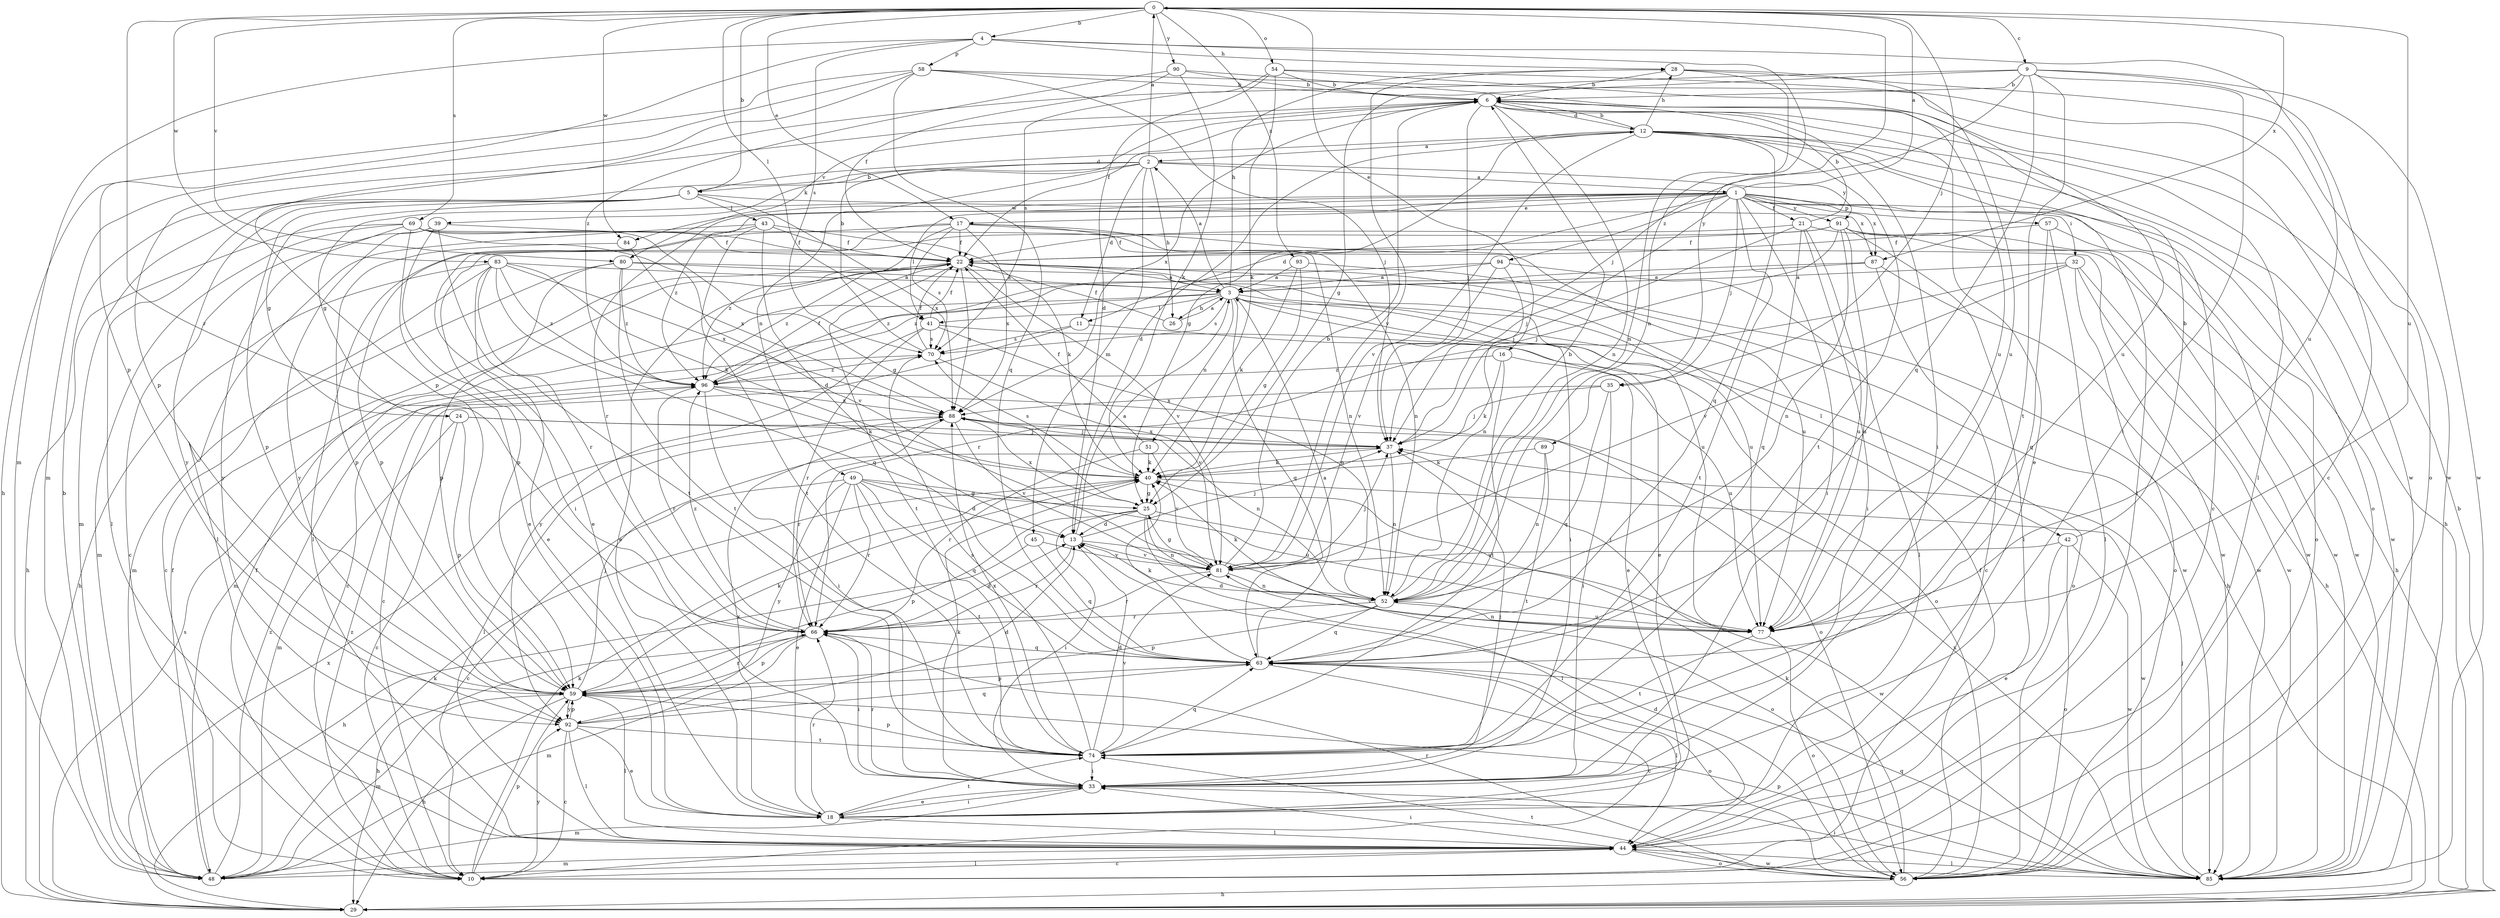 strict digraph  {
0;
1;
2;
3;
4;
5;
6;
9;
10;
11;
12;
13;
16;
17;
18;
21;
22;
24;
25;
26;
28;
29;
32;
33;
35;
37;
39;
40;
41;
42;
43;
44;
45;
48;
49;
51;
52;
54;
56;
57;
58;
59;
63;
66;
69;
70;
74;
77;
80;
81;
83;
84;
85;
87;
88;
89;
90;
91;
92;
93;
94;
96;
0 -> 4  [label=b];
0 -> 5  [label=b];
0 -> 9  [label=c];
0 -> 16  [label=e];
0 -> 17  [label=e];
0 -> 35  [label=j];
0 -> 41  [label=l];
0 -> 54  [label=o];
0 -> 66  [label=r];
0 -> 69  [label=s];
0 -> 77  [label=u];
0 -> 80  [label=v];
0 -> 83  [label=w];
0 -> 84  [label=w];
0 -> 87  [label=x];
0 -> 89  [label=y];
0 -> 90  [label=y];
0 -> 93  [label=z];
1 -> 0  [label=a];
1 -> 11  [label=d];
1 -> 17  [label=e];
1 -> 21  [label=f];
1 -> 24  [label=g];
1 -> 32  [label=i];
1 -> 33  [label=i];
1 -> 35  [label=j];
1 -> 37  [label=j];
1 -> 41  [label=l];
1 -> 56  [label=o];
1 -> 57  [label=p];
1 -> 66  [label=r];
1 -> 74  [label=t];
1 -> 84  [label=w];
1 -> 85  [label=w];
1 -> 87  [label=x];
1 -> 91  [label=y];
1 -> 94  [label=z];
1 -> 96  [label=z];
2 -> 0  [label=a];
2 -> 1  [label=a];
2 -> 5  [label=b];
2 -> 11  [label=d];
2 -> 26  [label=h];
2 -> 39  [label=k];
2 -> 45  [label=m];
2 -> 48  [label=m];
2 -> 49  [label=n];
2 -> 91  [label=y];
3 -> 2  [label=a];
3 -> 10  [label=c];
3 -> 18  [label=e];
3 -> 26  [label=h];
3 -> 28  [label=h];
3 -> 33  [label=i];
3 -> 41  [label=l];
3 -> 42  [label=l];
3 -> 48  [label=m];
3 -> 51  [label=n];
3 -> 56  [label=o];
3 -> 63  [label=q];
3 -> 70  [label=s];
4 -> 28  [label=h];
4 -> 48  [label=m];
4 -> 52  [label=n];
4 -> 58  [label=p];
4 -> 59  [label=p];
4 -> 70  [label=s];
4 -> 77  [label=u];
5 -> 12  [label=d];
5 -> 24  [label=g];
5 -> 43  [label=l];
5 -> 44  [label=l];
5 -> 59  [label=p];
5 -> 87  [label=x];
5 -> 88  [label=x];
5 -> 92  [label=y];
6 -> 12  [label=d];
6 -> 18  [label=e];
6 -> 22  [label=f];
6 -> 33  [label=i];
6 -> 37  [label=j];
6 -> 44  [label=l];
6 -> 52  [label=n];
6 -> 80  [label=v];
6 -> 88  [label=x];
9 -> 6  [label=b];
9 -> 25  [label=g];
9 -> 33  [label=i];
9 -> 37  [label=j];
9 -> 56  [label=o];
9 -> 59  [label=p];
9 -> 63  [label=q];
9 -> 74  [label=t];
9 -> 85  [label=w];
10 -> 22  [label=f];
10 -> 40  [label=k];
10 -> 59  [label=p];
10 -> 92  [label=y];
10 -> 96  [label=z];
11 -> 10  [label=c];
11 -> 18  [label=e];
11 -> 70  [label=s];
12 -> 2  [label=a];
12 -> 6  [label=b];
12 -> 10  [label=c];
12 -> 13  [label=d];
12 -> 25  [label=g];
12 -> 28  [label=h];
12 -> 29  [label=h];
12 -> 44  [label=l];
12 -> 56  [label=o];
12 -> 63  [label=q];
12 -> 74  [label=t];
12 -> 81  [label=v];
13 -> 3  [label=a];
13 -> 37  [label=j];
13 -> 56  [label=o];
13 -> 66  [label=r];
13 -> 81  [label=v];
16 -> 40  [label=k];
16 -> 74  [label=t];
16 -> 77  [label=u];
16 -> 96  [label=z];
17 -> 18  [label=e];
17 -> 22  [label=f];
17 -> 44  [label=l];
17 -> 52  [label=n];
17 -> 70  [label=s];
17 -> 77  [label=u];
17 -> 85  [label=w];
17 -> 88  [label=x];
17 -> 96  [label=z];
18 -> 33  [label=i];
18 -> 44  [label=l];
18 -> 66  [label=r];
18 -> 74  [label=t];
18 -> 88  [label=x];
21 -> 6  [label=b];
21 -> 22  [label=f];
21 -> 33  [label=i];
21 -> 37  [label=j];
21 -> 63  [label=q];
21 -> 77  [label=u];
21 -> 85  [label=w];
22 -> 3  [label=a];
22 -> 18  [label=e];
22 -> 74  [label=t];
22 -> 77  [label=u];
22 -> 81  [label=v];
22 -> 85  [label=w];
22 -> 88  [label=x];
22 -> 96  [label=z];
24 -> 10  [label=c];
24 -> 37  [label=j];
24 -> 48  [label=m];
24 -> 52  [label=n];
24 -> 59  [label=p];
25 -> 13  [label=d];
25 -> 33  [label=i];
25 -> 44  [label=l];
25 -> 52  [label=n];
25 -> 59  [label=p];
25 -> 85  [label=w];
25 -> 88  [label=x];
26 -> 3  [label=a];
26 -> 22  [label=f];
28 -> 6  [label=b];
28 -> 52  [label=n];
28 -> 77  [label=u];
28 -> 81  [label=v];
28 -> 85  [label=w];
29 -> 6  [label=b];
29 -> 70  [label=s];
29 -> 88  [label=x];
32 -> 3  [label=a];
32 -> 29  [label=h];
32 -> 56  [label=o];
32 -> 66  [label=r];
32 -> 81  [label=v];
32 -> 85  [label=w];
33 -> 18  [label=e];
33 -> 37  [label=j];
33 -> 40  [label=k];
33 -> 48  [label=m];
33 -> 66  [label=r];
35 -> 33  [label=i];
35 -> 37  [label=j];
35 -> 63  [label=q];
35 -> 88  [label=x];
37 -> 40  [label=k];
37 -> 52  [label=n];
37 -> 88  [label=x];
39 -> 10  [label=c];
39 -> 22  [label=f];
39 -> 33  [label=i];
39 -> 74  [label=t];
39 -> 92  [label=y];
40 -> 25  [label=g];
40 -> 70  [label=s];
40 -> 85  [label=w];
41 -> 22  [label=f];
41 -> 52  [label=n];
41 -> 56  [label=o];
41 -> 66  [label=r];
41 -> 70  [label=s];
41 -> 92  [label=y];
42 -> 6  [label=b];
42 -> 18  [label=e];
42 -> 56  [label=o];
42 -> 81  [label=v];
42 -> 85  [label=w];
43 -> 13  [label=d];
43 -> 22  [label=f];
43 -> 40  [label=k];
43 -> 44  [label=l];
43 -> 59  [label=p];
43 -> 74  [label=t];
44 -> 10  [label=c];
44 -> 33  [label=i];
44 -> 48  [label=m];
44 -> 56  [label=o];
44 -> 85  [label=w];
45 -> 29  [label=h];
45 -> 63  [label=q];
45 -> 81  [label=v];
48 -> 6  [label=b];
48 -> 22  [label=f];
48 -> 40  [label=k];
48 -> 44  [label=l];
48 -> 96  [label=z];
49 -> 10  [label=c];
49 -> 13  [label=d];
49 -> 18  [label=e];
49 -> 25  [label=g];
49 -> 63  [label=q];
49 -> 66  [label=r];
49 -> 74  [label=t];
49 -> 77  [label=u];
49 -> 92  [label=y];
51 -> 22  [label=f];
51 -> 40  [label=k];
51 -> 66  [label=r];
51 -> 81  [label=v];
52 -> 6  [label=b];
52 -> 40  [label=k];
52 -> 59  [label=p];
52 -> 63  [label=q];
52 -> 66  [label=r];
52 -> 77  [label=u];
54 -> 6  [label=b];
54 -> 10  [label=c];
54 -> 13  [label=d];
54 -> 40  [label=k];
54 -> 70  [label=s];
54 -> 77  [label=u];
56 -> 13  [label=d];
56 -> 22  [label=f];
56 -> 29  [label=h];
56 -> 40  [label=k];
56 -> 66  [label=r];
56 -> 74  [label=t];
57 -> 22  [label=f];
57 -> 44  [label=l];
57 -> 63  [label=q];
57 -> 85  [label=w];
58 -> 6  [label=b];
58 -> 29  [label=h];
58 -> 37  [label=j];
58 -> 48  [label=m];
58 -> 59  [label=p];
58 -> 63  [label=q];
58 -> 85  [label=w];
59 -> 29  [label=h];
59 -> 37  [label=j];
59 -> 40  [label=k];
59 -> 44  [label=l];
59 -> 48  [label=m];
59 -> 66  [label=r];
59 -> 92  [label=y];
63 -> 3  [label=a];
63 -> 10  [label=c];
63 -> 40  [label=k];
63 -> 44  [label=l];
63 -> 56  [label=o];
63 -> 59  [label=p];
66 -> 13  [label=d];
66 -> 29  [label=h];
66 -> 33  [label=i];
66 -> 48  [label=m];
66 -> 59  [label=p];
66 -> 63  [label=q];
66 -> 96  [label=z];
69 -> 18  [label=e];
69 -> 22  [label=f];
69 -> 25  [label=g];
69 -> 29  [label=h];
69 -> 48  [label=m];
69 -> 52  [label=n];
69 -> 81  [label=v];
69 -> 92  [label=y];
70 -> 6  [label=b];
70 -> 22  [label=f];
70 -> 81  [label=v];
70 -> 96  [label=z];
74 -> 13  [label=d];
74 -> 33  [label=i];
74 -> 59  [label=p];
74 -> 63  [label=q];
74 -> 70  [label=s];
74 -> 81  [label=v];
74 -> 88  [label=x];
77 -> 13  [label=d];
77 -> 37  [label=j];
77 -> 52  [label=n];
77 -> 56  [label=o];
77 -> 74  [label=t];
77 -> 81  [label=v];
80 -> 3  [label=a];
80 -> 48  [label=m];
80 -> 59  [label=p];
80 -> 74  [label=t];
80 -> 77  [label=u];
80 -> 96  [label=z];
81 -> 6  [label=b];
81 -> 25  [label=g];
81 -> 37  [label=j];
81 -> 52  [label=n];
81 -> 66  [label=r];
83 -> 3  [label=a];
83 -> 10  [label=c];
83 -> 18  [label=e];
83 -> 29  [label=h];
83 -> 40  [label=k];
83 -> 63  [label=q];
83 -> 66  [label=r];
83 -> 88  [label=x];
83 -> 96  [label=z];
84 -> 59  [label=p];
84 -> 88  [label=x];
85 -> 33  [label=i];
85 -> 37  [label=j];
85 -> 44  [label=l];
85 -> 59  [label=p];
85 -> 63  [label=q];
85 -> 88  [label=x];
87 -> 3  [label=a];
87 -> 10  [label=c];
87 -> 85  [label=w];
87 -> 96  [label=z];
88 -> 37  [label=j];
88 -> 44  [label=l];
88 -> 66  [label=r];
88 -> 81  [label=v];
89 -> 40  [label=k];
89 -> 52  [label=n];
89 -> 74  [label=t];
90 -> 6  [label=b];
90 -> 22  [label=f];
90 -> 40  [label=k];
90 -> 77  [label=u];
90 -> 96  [label=z];
91 -> 22  [label=f];
91 -> 29  [label=h];
91 -> 37  [label=j];
91 -> 44  [label=l];
91 -> 52  [label=n];
91 -> 59  [label=p];
91 -> 77  [label=u];
91 -> 85  [label=w];
92 -> 10  [label=c];
92 -> 13  [label=d];
92 -> 18  [label=e];
92 -> 44  [label=l];
92 -> 59  [label=p];
92 -> 63  [label=q];
92 -> 74  [label=t];
93 -> 3  [label=a];
93 -> 25  [label=g];
93 -> 29  [label=h];
93 -> 40  [label=k];
94 -> 3  [label=a];
94 -> 44  [label=l];
94 -> 52  [label=n];
94 -> 81  [label=v];
94 -> 96  [label=z];
96 -> 22  [label=f];
96 -> 33  [label=i];
96 -> 40  [label=k];
96 -> 56  [label=o];
96 -> 66  [label=r];
96 -> 88  [label=x];
}
